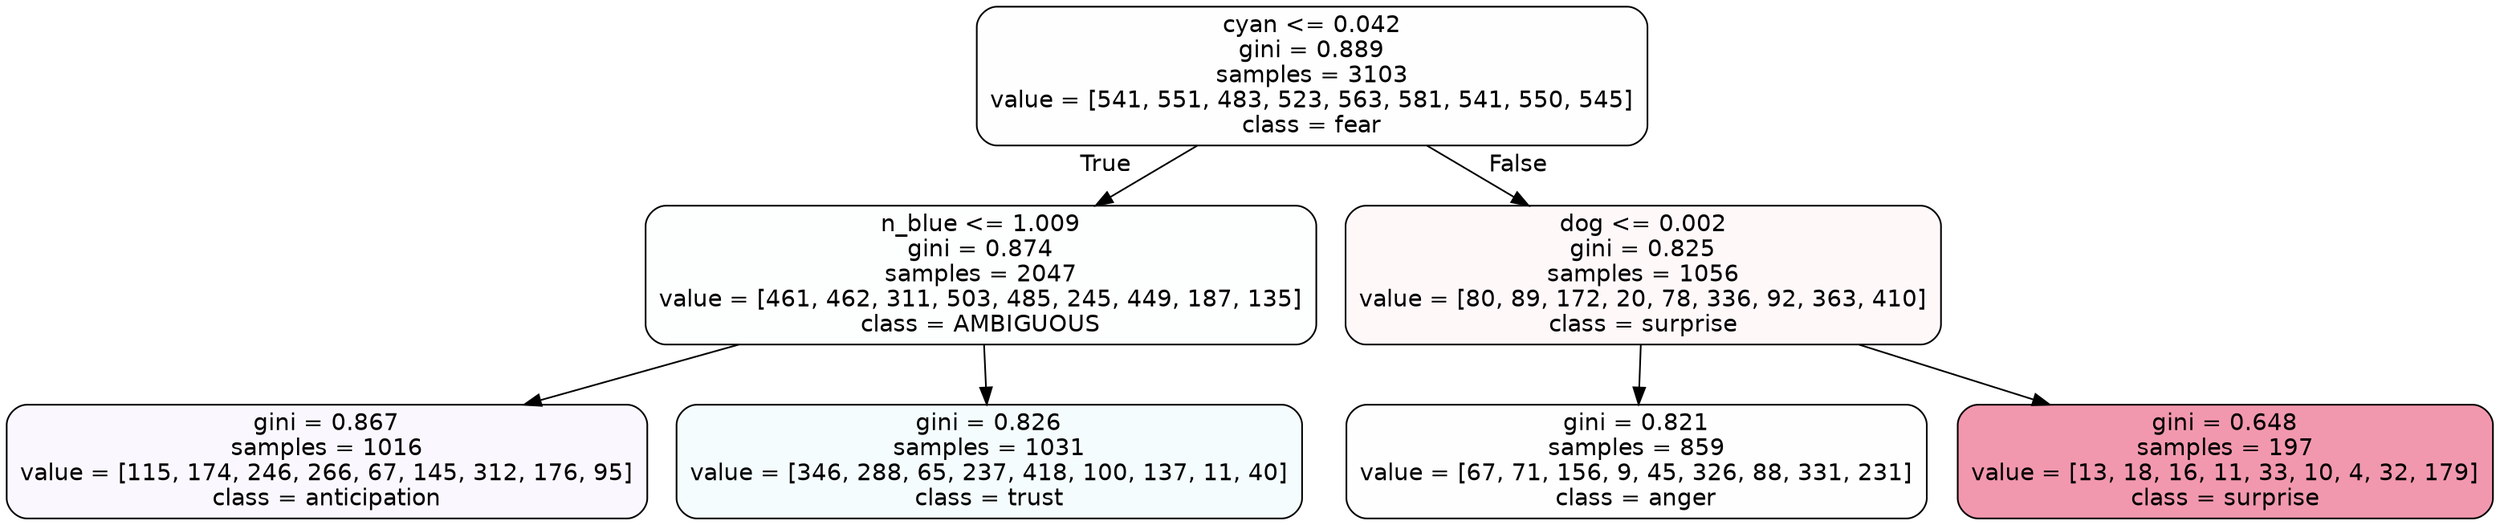 digraph Tree {
node [shape=box, style="filled, rounded", color="black", fontname=helvetica] ;
edge [fontname=helvetica] ;
0 [label="cyan <= 0.042\ngini = 0.889\nsamples = 3103\nvalue = [541, 551, 483, 523, 563, 581, 541, 550, 545]\nclass = fear", fillcolor="#3964e501"] ;
1 [label="n_blue <= 1.009\ngini = 0.874\nsamples = 2047\nvalue = [461, 462, 311, 503, 485, 245, 449, 187, 135]\nclass = AMBIGUOUS", fillcolor="#39e58102"] ;
0 -> 1 [labeldistance=2.5, labelangle=45, headlabel="True"] ;
2 [label="gini = 0.867\nsamples = 1016\nvalue = [115, 174, 246, 266, 67, 145, 312, 176, 95]\nclass = anticipation", fillcolor="#8139e509"] ;
1 -> 2 ;
3 [label="gini = 0.826\nsamples = 1031\nvalue = [346, 288, 65, 237, 418, 100, 137, 11, 40]\nclass = trust", fillcolor="#39d7e50e"] ;
1 -> 3 ;
4 [label="dog <= 0.002\ngini = 0.825\nsamples = 1056\nvalue = [80, 89, 172, 20, 78, 336, 92, 363, 410]\nclass = surprise", fillcolor="#e5396409"] ;
0 -> 4 [labeldistance=2.5, labelangle=-45, headlabel="False"] ;
5 [label="gini = 0.821\nsamples = 859\nvalue = [67, 71, 156, 9, 45, 326, 88, 331, 231]\nclass = anger", fillcolor="#e539d701"] ;
4 -> 5 ;
6 [label="gini = 0.648\nsamples = 197\nvalue = [13, 18, 16, 11, 33, 10, 4, 32, 179]\nclass = surprise", fillcolor="#e5396484"] ;
4 -> 6 ;
}